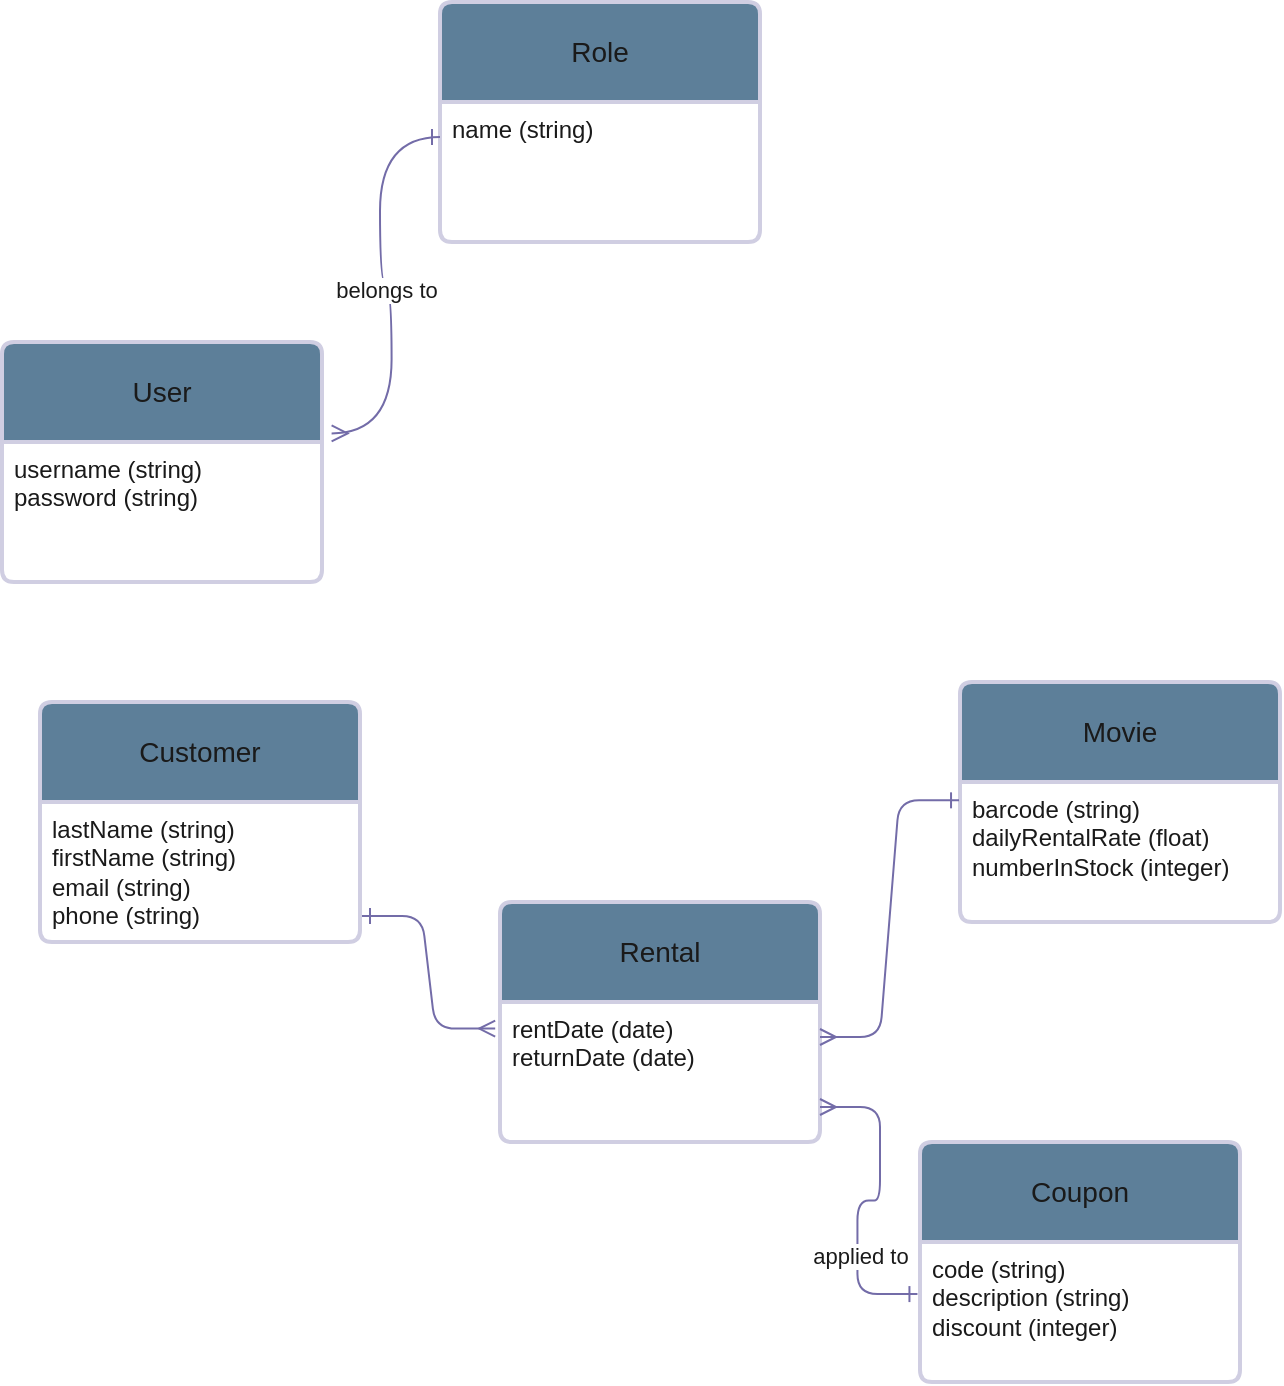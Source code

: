 <mxfile version="24.2.5" type="device">
  <diagram name="Page-1" id="lFW2EMlCzz-gq7LL6FvB">
    <mxGraphModel dx="1074" dy="1925" grid="1" gridSize="10" guides="1" tooltips="1" connect="1" arrows="1" fold="1" page="1" pageScale="1" pageWidth="850" pageHeight="1100" math="0" shadow="0">
      <root>
        <mxCell id="0" />
        <mxCell id="1" parent="0" />
        <mxCell id="TXYxhTS9Ir8JN0m9S434-1" value="User" style="swimlane;childLayout=stackLayout;horizontal=1;startSize=50;horizontalStack=0;rounded=1;fontSize=14;fontStyle=0;strokeWidth=2;resizeParent=0;resizeLast=1;shadow=0;dashed=0;align=center;arcSize=4;whiteSpace=wrap;html=1;labelBackgroundColor=none;fillColor=#5D7F99;strokeColor=#D0CEE2;fontColor=#1A1A1A;" vertex="1" parent="1">
          <mxGeometry x="71" y="170" width="160" height="120" as="geometry" />
        </mxCell>
        <mxCell id="TXYxhTS9Ir8JN0m9S434-2" value="username (string)&lt;div&gt;password (string)&lt;/div&gt;" style="align=left;strokeColor=none;fillColor=none;spacingLeft=4;fontSize=12;verticalAlign=top;resizable=0;rotatable=0;part=1;html=1;labelBackgroundColor=none;fontColor=#1A1A1A;" vertex="1" parent="TXYxhTS9Ir8JN0m9S434-1">
          <mxGeometry y="50" width="160" height="70" as="geometry" />
        </mxCell>
        <mxCell id="TXYxhTS9Ir8JN0m9S434-5" value="Movie" style="swimlane;childLayout=stackLayout;horizontal=1;startSize=50;horizontalStack=0;rounded=1;fontSize=14;fontStyle=0;strokeWidth=2;resizeParent=0;resizeLast=1;shadow=0;dashed=0;align=center;arcSize=4;whiteSpace=wrap;html=1;labelBackgroundColor=none;fillColor=#5D7F99;strokeColor=#D0CEE2;fontColor=#1A1A1A;" vertex="1" parent="1">
          <mxGeometry x="550" y="340" width="160" height="120" as="geometry" />
        </mxCell>
        <mxCell id="TXYxhTS9Ir8JN0m9S434-6" value="&lt;div&gt;barcode (string)&lt;/div&gt;&lt;div&gt;dailyRentalRate (float)&lt;/div&gt;&lt;div&gt;numberInStock (integer)&lt;/div&gt;" style="align=left;strokeColor=none;fillColor=none;spacingLeft=4;fontSize=12;verticalAlign=top;resizable=0;rotatable=0;part=1;html=1;labelBackgroundColor=none;fontColor=#1A1A1A;" vertex="1" parent="TXYxhTS9Ir8JN0m9S434-5">
          <mxGeometry y="50" width="160" height="70" as="geometry" />
        </mxCell>
        <mxCell id="TXYxhTS9Ir8JN0m9S434-8" value="Customer" style="swimlane;childLayout=stackLayout;horizontal=1;startSize=50;horizontalStack=0;rounded=1;fontSize=14;fontStyle=0;strokeWidth=2;resizeParent=0;resizeLast=1;shadow=0;dashed=0;align=center;arcSize=4;whiteSpace=wrap;html=1;labelBackgroundColor=none;fillColor=#5D7F99;strokeColor=#D0CEE2;fontColor=#1A1A1A;" vertex="1" parent="1">
          <mxGeometry x="90" y="350" width="160" height="120" as="geometry" />
        </mxCell>
        <mxCell id="TXYxhTS9Ir8JN0m9S434-9" value="lastName (string)&lt;div&gt;firstName (string)&lt;/div&gt;&lt;div&gt;email (string)&lt;/div&gt;&lt;div&gt;phone (string)&lt;/div&gt;" style="align=left;strokeColor=none;fillColor=none;spacingLeft=4;fontSize=12;verticalAlign=top;resizable=0;rotatable=0;part=1;html=1;labelBackgroundColor=none;fontColor=#1A1A1A;" vertex="1" parent="TXYxhTS9Ir8JN0m9S434-8">
          <mxGeometry y="50" width="160" height="70" as="geometry" />
        </mxCell>
        <mxCell id="TXYxhTS9Ir8JN0m9S434-18" value="Rental" style="swimlane;childLayout=stackLayout;horizontal=1;startSize=50;horizontalStack=0;rounded=1;fontSize=14;fontStyle=0;strokeWidth=2;resizeParent=0;resizeLast=1;shadow=0;dashed=0;align=center;arcSize=4;whiteSpace=wrap;html=1;strokeColor=#D0CEE2;fontColor=#1A1A1A;fillColor=#5D7F99;" vertex="1" parent="1">
          <mxGeometry x="320" y="450" width="160" height="120" as="geometry" />
        </mxCell>
        <mxCell id="TXYxhTS9Ir8JN0m9S434-19" value="rentDate (date)&lt;div&gt;returnDate (date)&lt;/div&gt;" style="align=left;strokeColor=none;fillColor=none;spacingLeft=4;fontSize=12;verticalAlign=top;resizable=0;rotatable=0;part=1;html=1;fontColor=#1A1A1A;" vertex="1" parent="TXYxhTS9Ir8JN0m9S434-18">
          <mxGeometry y="50" width="160" height="70" as="geometry" />
        </mxCell>
        <mxCell id="TXYxhTS9Ir8JN0m9S434-22" value="" style="edgeStyle=entityRelationEdgeStyle;fontSize=12;html=1;endArrow=ERmany;startArrow=ERone;rounded=1;strokeColor=#736CA8;fontColor=#1A1A1A;entryX=-0.015;entryY=0.19;entryDx=0;entryDy=0;entryPerimeter=0;curved=0;startFill=0;" edge="1" parent="1" target="TXYxhTS9Ir8JN0m9S434-19">
          <mxGeometry width="100" height="100" relative="1" as="geometry">
            <mxPoint x="251" y="457" as="sourcePoint" />
            <mxPoint x="448" y="481" as="targetPoint" />
          </mxGeometry>
        </mxCell>
        <mxCell id="TXYxhTS9Ir8JN0m9S434-24" value="" style="edgeStyle=entityRelationEdgeStyle;fontSize=12;html=1;endArrow=ERone;startArrow=ERmany;rounded=1;strokeColor=#736CA8;fontColor=#1A1A1A;entryX=-0.003;entryY=0.131;entryDx=0;entryDy=0;entryPerimeter=0;curved=0;endFill=0;exitX=1;exitY=0.25;exitDx=0;exitDy=0;" edge="1" parent="1" source="TXYxhTS9Ir8JN0m9S434-19" target="TXYxhTS9Ir8JN0m9S434-6">
          <mxGeometry width="100" height="100" relative="1" as="geometry">
            <mxPoint x="550" y="436" as="sourcePoint" />
            <mxPoint x="288" y="663" as="targetPoint" />
          </mxGeometry>
        </mxCell>
        <mxCell id="TXYxhTS9Ir8JN0m9S434-26" value="Coupon" style="swimlane;childLayout=stackLayout;horizontal=1;startSize=50;horizontalStack=0;rounded=1;fontSize=14;fontStyle=0;strokeWidth=2;resizeParent=0;resizeLast=1;shadow=0;dashed=0;align=center;arcSize=4;whiteSpace=wrap;html=1;strokeColor=#D0CEE2;fontColor=#1A1A1A;fillColor=#5D7F99;" vertex="1" parent="1">
          <mxGeometry x="530" y="570" width="160" height="120" as="geometry" />
        </mxCell>
        <mxCell id="TXYxhTS9Ir8JN0m9S434-27" value="code (string)&lt;div&gt;description (string)&lt;/div&gt;&lt;div&gt;discount (integer)&lt;/div&gt;" style="align=left;strokeColor=none;fillColor=none;spacingLeft=4;fontSize=12;verticalAlign=top;resizable=0;rotatable=0;part=1;html=1;fontColor=#1A1A1A;" vertex="1" parent="TXYxhTS9Ir8JN0m9S434-26">
          <mxGeometry y="50" width="160" height="70" as="geometry" />
        </mxCell>
        <mxCell id="TXYxhTS9Ir8JN0m9S434-29" value="" style="edgeStyle=entityRelationEdgeStyle;fontSize=12;html=1;endArrow=ERmany;startArrow=ERone;rounded=1;strokeColor=#736CA8;fontColor=#1A1A1A;entryX=1;entryY=0.75;entryDx=0;entryDy=0;exitX=-0.008;exitY=0.372;exitDx=0;exitDy=0;curved=0;exitPerimeter=0;endFill=0;startFill=0;" edge="1" parent="1" source="TXYxhTS9Ir8JN0m9S434-27" target="TXYxhTS9Ir8JN0m9S434-19">
          <mxGeometry width="100" height="100" relative="1" as="geometry">
            <mxPoint x="190" y="440" as="sourcePoint" />
            <mxPoint x="290" y="340" as="targetPoint" />
          </mxGeometry>
        </mxCell>
        <mxCell id="TXYxhTS9Ir8JN0m9S434-30" value="applied to" style="edgeLabel;html=1;align=center;verticalAlign=middle;resizable=0;points=[];strokeColor=#D0CEE2;fontColor=#1A1A1A;fillColor=#5D7F99;" vertex="1" connectable="0" parent="TXYxhTS9Ir8JN0m9S434-29">
          <mxGeometry x="-0.405" y="-1" relative="1" as="geometry">
            <mxPoint as="offset" />
          </mxGeometry>
        </mxCell>
        <mxCell id="TXYxhTS9Ir8JN0m9S434-31" value="Role" style="swimlane;childLayout=stackLayout;horizontal=1;startSize=50;horizontalStack=0;rounded=1;fontSize=14;fontStyle=0;strokeWidth=2;resizeParent=0;resizeLast=1;shadow=0;dashed=0;align=center;arcSize=4;whiteSpace=wrap;html=1;strokeColor=#D0CEE2;fontColor=#1A1A1A;fillColor=#5D7F99;" vertex="1" parent="1">
          <mxGeometry x="290" width="160" height="120" as="geometry" />
        </mxCell>
        <mxCell id="TXYxhTS9Ir8JN0m9S434-32" value="name (string)" style="align=left;strokeColor=none;fillColor=none;spacingLeft=4;fontSize=12;verticalAlign=top;resizable=0;rotatable=0;part=1;html=1;fontColor=#1A1A1A;" vertex="1" parent="TXYxhTS9Ir8JN0m9S434-31">
          <mxGeometry y="50" width="160" height="70" as="geometry" />
        </mxCell>
        <mxCell id="TXYxhTS9Ir8JN0m9S434-34" value="" style="edgeStyle=entityRelationEdgeStyle;fontSize=12;html=1;endArrow=ERone;startArrow=ERmany;rounded=0;strokeColor=#736CA8;fontColor=#1A1A1A;exitX=1.03;exitY=0.381;exitDx=0;exitDy=0;exitPerimeter=0;entryX=0;entryY=0.25;entryDx=0;entryDy=0;curved=1;endFill=0;" edge="1" parent="1" source="TXYxhTS9Ir8JN0m9S434-1" target="TXYxhTS9Ir8JN0m9S434-32">
          <mxGeometry width="100" height="100" relative="1" as="geometry">
            <mxPoint x="540" y="440" as="sourcePoint" />
            <mxPoint x="640" y="340" as="targetPoint" />
          </mxGeometry>
        </mxCell>
        <mxCell id="TXYxhTS9Ir8JN0m9S434-35" value="belongs to" style="edgeLabel;html=1;align=center;verticalAlign=middle;resizable=0;points=[];strokeColor=#D0CEE2;fontColor=#1A1A1A;fillColor=#5D7F99;" vertex="1" connectable="0" parent="TXYxhTS9Ir8JN0m9S434-34">
          <mxGeometry x="-0.001" y="2" relative="1" as="geometry">
            <mxPoint as="offset" />
          </mxGeometry>
        </mxCell>
      </root>
    </mxGraphModel>
  </diagram>
</mxfile>
